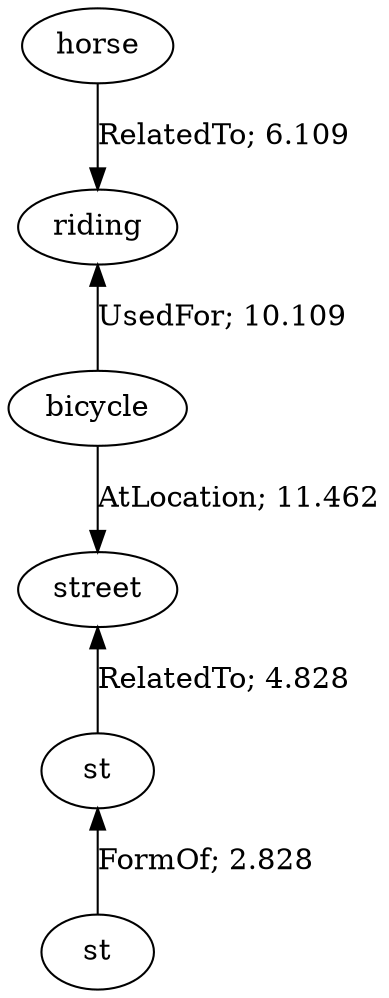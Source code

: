 // The path the concepts from "horse" to "st".Path Length: 5; Weight Sum: 35.33720518745103; Average Weight: 7.067441037490207
digraph "9_b---horse-st---PLen5_WSum35.337_WAvg7.067" {
	0 [label=horse]
	1 [label=riding]
	2 [label=bicycle]
	3 [label=street]
	4 [label=st]
	5 [label=st]
	0 -> 1 [label="RelatedTo; 6.109" dir=forward weight=6.109]
	1 -> 2 [label="UsedFor; 10.109" dir=back weight=10.109]
	2 -> 3 [label="AtLocation; 11.462" dir=forward weight=11.462]
	3 -> 4 [label="RelatedTo; 4.828" dir=back weight=4.828]
	4 -> 5 [label="FormOf; 2.828" dir=back weight=2.828]
}
